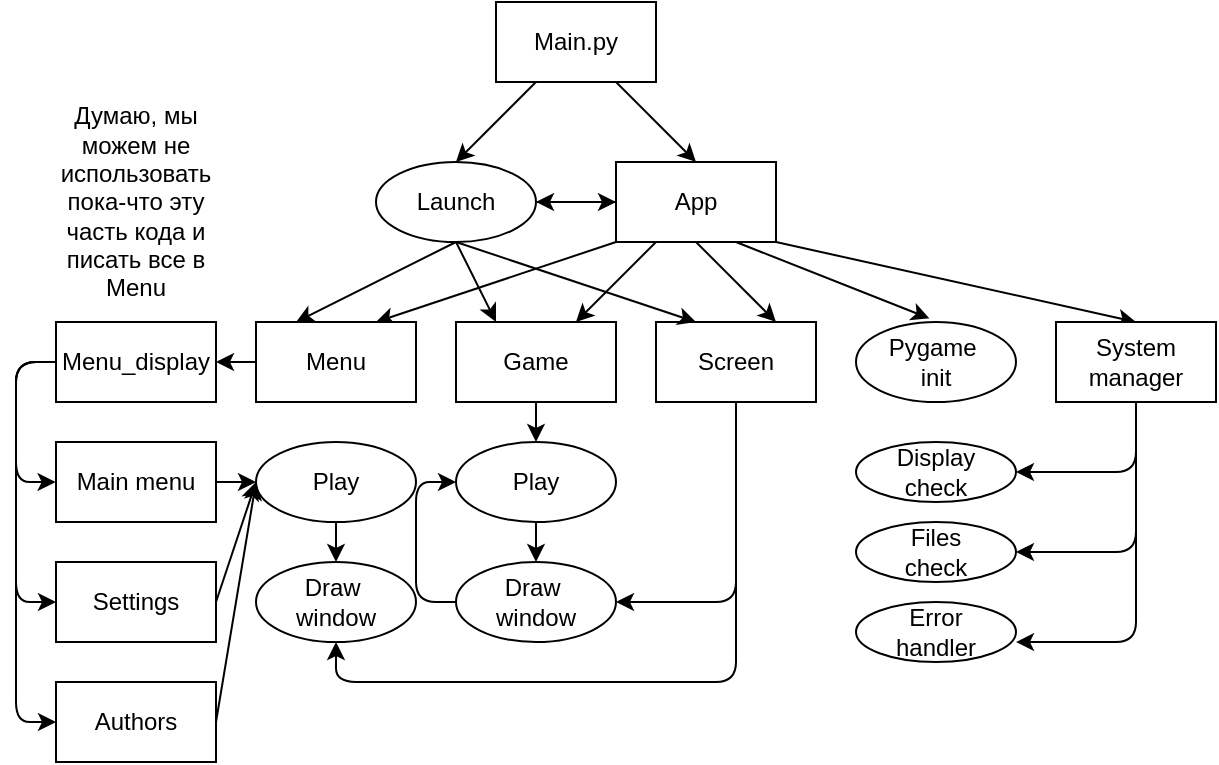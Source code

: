 <mxfile>
    <diagram id="AacS_SN5GWwLze15Iv2z" name="Страница 1">
        <mxGraphModel dx="875" dy="483" grid="1" gridSize="10" guides="1" tooltips="1" connect="1" arrows="1" fold="1" page="1" pageScale="1" pageWidth="827" pageHeight="1169" math="0" shadow="0">
            <root>
                <mxCell id="0"/>
                <mxCell id="1" parent="0"/>
                <mxCell id="19" style="edgeStyle=none;html=1;exitX=0.75;exitY=1;exitDx=0;exitDy=0;entryX=0.5;entryY=0;entryDx=0;entryDy=0;" parent="1" source="15" target="21" edge="1">
                    <mxGeometry relative="1" as="geometry">
                        <mxPoint x="200.143" y="120" as="targetPoint"/>
                    </mxGeometry>
                </mxCell>
                <mxCell id="33" style="edgeStyle=none;html=1;exitX=0.25;exitY=1;exitDx=0;exitDy=0;entryX=0.5;entryY=0;entryDx=0;entryDy=0;" parent="1" source="15" target="32" edge="1">
                    <mxGeometry relative="1" as="geometry">
                        <Array as="points"/>
                    </mxGeometry>
                </mxCell>
                <mxCell id="15" value="Main.py" style="whiteSpace=wrap;html=1;" parent="1" vertex="1">
                    <mxGeometry x="280" y="40" width="80" height="40" as="geometry"/>
                </mxCell>
                <mxCell id="23" value="" style="edgeStyle=none;html=1;exitX=0;exitY=1;exitDx=0;exitDy=0;entryX=0.75;entryY=0;entryDx=0;entryDy=0;" parent="1" source="21" target="22" edge="1">
                    <mxGeometry relative="1" as="geometry"/>
                </mxCell>
                <mxCell id="25" style="edgeStyle=none;html=1;exitX=0.25;exitY=1;exitDx=0;exitDy=0;entryX=0.75;entryY=0;entryDx=0;entryDy=0;" parent="1" source="21" target="26" edge="1">
                    <mxGeometry relative="1" as="geometry">
                        <mxPoint x="280" y="200" as="targetPoint"/>
                        <Array as="points"/>
                    </mxGeometry>
                </mxCell>
                <mxCell id="27" style="edgeStyle=none;html=1;exitX=0.75;exitY=1;exitDx=0;exitDy=0;entryX=0.459;entryY=-0.045;entryDx=0;entryDy=0;entryPerimeter=0;" parent="1" source="21" target="28" edge="1">
                    <mxGeometry relative="1" as="geometry">
                        <mxPoint x="400" y="200" as="targetPoint"/>
                        <Array as="points"/>
                    </mxGeometry>
                </mxCell>
                <mxCell id="30" style="edgeStyle=none;html=1;exitX=0.5;exitY=1;exitDx=0;exitDy=0;entryX=0.75;entryY=0;entryDx=0;entryDy=0;" parent="1" source="21" target="29" edge="1">
                    <mxGeometry relative="1" as="geometry"/>
                </mxCell>
                <mxCell id="36" style="edgeStyle=none;html=1;exitX=1;exitY=1;exitDx=0;exitDy=0;entryX=0.5;entryY=0;entryDx=0;entryDy=0;" parent="1" source="21" target="35" edge="1">
                    <mxGeometry relative="1" as="geometry"/>
                </mxCell>
                <mxCell id="21" value="App" style="whiteSpace=wrap;html=1;" parent="1" vertex="1">
                    <mxGeometry x="340" y="120" width="80" height="40" as="geometry"/>
                </mxCell>
                <mxCell id="61" style="edgeStyle=none;html=1;exitX=0;exitY=0.5;exitDx=0;exitDy=0;entryX=1;entryY=0.5;entryDx=0;entryDy=0;" edge="1" parent="1" source="22" target="58">
                    <mxGeometry relative="1" as="geometry"/>
                </mxCell>
                <mxCell id="22" value="Menu&lt;br&gt;" style="whiteSpace=wrap;html=1;" parent="1" vertex="1">
                    <mxGeometry x="160" y="200" width="80" height="40" as="geometry"/>
                </mxCell>
                <mxCell id="42" style="edgeStyle=none;html=1;exitX=0.5;exitY=1;exitDx=0;exitDy=0;entryX=0.5;entryY=0;entryDx=0;entryDy=0;" parent="1" source="26" target="41" edge="1">
                    <mxGeometry relative="1" as="geometry"/>
                </mxCell>
                <mxCell id="26" value="Game&lt;br&gt;" style="whiteSpace=wrap;html=1;" parent="1" vertex="1">
                    <mxGeometry x="260" y="200" width="80" height="40" as="geometry"/>
                </mxCell>
                <mxCell id="28" value="Pygame&amp;nbsp;&lt;br&gt;init&lt;br&gt;" style="ellipse;whiteSpace=wrap;html=1;" parent="1" vertex="1">
                    <mxGeometry x="460" y="200" width="80" height="40" as="geometry"/>
                </mxCell>
                <mxCell id="45" style="edgeStyle=none;html=1;exitX=0.5;exitY=1;exitDx=0;exitDy=0;entryX=1;entryY=0.5;entryDx=0;entryDy=0;" parent="1" source="29" target="43" edge="1">
                    <mxGeometry relative="1" as="geometry">
                        <Array as="points">
                            <mxPoint x="400" y="340"/>
                        </Array>
                    </mxGeometry>
                </mxCell>
                <mxCell id="49" style="edgeStyle=none;html=1;exitX=0.5;exitY=1;exitDx=0;exitDy=0;entryX=0.5;entryY=1;entryDx=0;entryDy=0;" parent="1" source="29" target="48" edge="1">
                    <mxGeometry relative="1" as="geometry">
                        <Array as="points">
                            <mxPoint x="400" y="380"/>
                            <mxPoint x="200" y="380"/>
                        </Array>
                    </mxGeometry>
                </mxCell>
                <mxCell id="29" value="Screen&lt;br&gt;" style="whiteSpace=wrap;html=1;" parent="1" vertex="1">
                    <mxGeometry x="360" y="200" width="80" height="40" as="geometry"/>
                </mxCell>
                <mxCell id="34" style="html=1;exitX=0;exitY=0.5;exitDx=0;exitDy=0;entryX=1;entryY=0.5;entryDx=0;entryDy=0;" parent="1" source="21" target="32" edge="1">
                    <mxGeometry relative="1" as="geometry">
                        <mxPoint x="320" y="120" as="targetPoint"/>
                    </mxGeometry>
                </mxCell>
                <mxCell id="37" style="edgeStyle=none;html=1;exitX=1;exitY=0.5;exitDx=0;exitDy=0;" parent="1" source="32" edge="1">
                    <mxGeometry relative="1" as="geometry">
                        <mxPoint x="340" y="140" as="targetPoint"/>
                    </mxGeometry>
                </mxCell>
                <mxCell id="38" style="edgeStyle=none;html=1;exitX=0.5;exitY=1;exitDx=0;exitDy=0;entryX=0.25;entryY=0;entryDx=0;entryDy=0;" parent="1" source="32" target="22" edge="1">
                    <mxGeometry relative="1" as="geometry"/>
                </mxCell>
                <mxCell id="39" style="edgeStyle=none;html=1;exitX=0.5;exitY=1;exitDx=0;exitDy=0;entryX=0.25;entryY=0;entryDx=0;entryDy=0;" parent="1" source="32" target="26" edge="1">
                    <mxGeometry relative="1" as="geometry"/>
                </mxCell>
                <mxCell id="40" style="edgeStyle=none;html=1;exitX=0.5;exitY=1;exitDx=0;exitDy=0;entryX=0.25;entryY=0;entryDx=0;entryDy=0;" parent="1" source="32" target="29" edge="1">
                    <mxGeometry relative="1" as="geometry"/>
                </mxCell>
                <mxCell id="32" value="Launch&lt;br&gt;" style="ellipse;whiteSpace=wrap;html=1;" parent="1" vertex="1">
                    <mxGeometry x="220" y="120" width="80" height="40" as="geometry"/>
                </mxCell>
                <mxCell id="53" style="edgeStyle=none;html=1;exitX=0.5;exitY=1;exitDx=0;exitDy=0;entryX=1;entryY=0.5;entryDx=0;entryDy=0;" parent="1" source="35" target="52" edge="1">
                    <mxGeometry relative="1" as="geometry">
                        <Array as="points">
                            <mxPoint x="600" y="275"/>
                        </Array>
                    </mxGeometry>
                </mxCell>
                <mxCell id="55" style="edgeStyle=none;html=1;exitX=0.5;exitY=1;exitDx=0;exitDy=0;entryX=1;entryY=0.5;entryDx=0;entryDy=0;" parent="1" source="35" target="54" edge="1">
                    <mxGeometry relative="1" as="geometry">
                        <Array as="points">
                            <mxPoint x="600" y="315"/>
                        </Array>
                    </mxGeometry>
                </mxCell>
                <mxCell id="57" style="edgeStyle=none;html=1;exitX=0.5;exitY=1;exitDx=0;exitDy=0;entryX=1;entryY=0.667;entryDx=0;entryDy=0;entryPerimeter=0;" parent="1" source="35" target="56" edge="1">
                    <mxGeometry relative="1" as="geometry">
                        <Array as="points">
                            <mxPoint x="600" y="360"/>
                        </Array>
                    </mxGeometry>
                </mxCell>
                <mxCell id="35" value="System manager" style="whiteSpace=wrap;html=1;" parent="1" vertex="1">
                    <mxGeometry x="560" y="200" width="80" height="40" as="geometry"/>
                </mxCell>
                <mxCell id="44" style="edgeStyle=none;html=1;exitX=0.5;exitY=1;exitDx=0;exitDy=0;entryX=0.5;entryY=0;entryDx=0;entryDy=0;" parent="1" source="41" target="43" edge="1">
                    <mxGeometry relative="1" as="geometry"/>
                </mxCell>
                <mxCell id="41" value="Play&lt;br&gt;" style="ellipse;whiteSpace=wrap;html=1;" parent="1" vertex="1">
                    <mxGeometry x="260" y="260" width="80" height="40" as="geometry"/>
                </mxCell>
                <mxCell id="46" style="edgeStyle=none;html=1;exitX=0;exitY=0.5;exitDx=0;exitDy=0;entryX=0;entryY=0.5;entryDx=0;entryDy=0;" parent="1" source="43" target="41" edge="1">
                    <mxGeometry relative="1" as="geometry">
                        <Array as="points">
                            <mxPoint x="240" y="340"/>
                            <mxPoint x="240" y="280"/>
                        </Array>
                    </mxGeometry>
                </mxCell>
                <mxCell id="43" value="Draw&amp;nbsp;&lt;br&gt;window&lt;br&gt;" style="ellipse;whiteSpace=wrap;html=1;" parent="1" vertex="1">
                    <mxGeometry x="260" y="320" width="80" height="40" as="geometry"/>
                </mxCell>
                <mxCell id="74" style="edgeStyle=none;html=1;exitX=0.5;exitY=1;exitDx=0;exitDy=0;entryX=0.5;entryY=0;entryDx=0;entryDy=0;" edge="1" parent="1" source="47" target="48">
                    <mxGeometry relative="1" as="geometry"/>
                </mxCell>
                <mxCell id="47" value="Play&lt;br&gt;" style="ellipse;whiteSpace=wrap;html=1;" parent="1" vertex="1">
                    <mxGeometry x="160" y="260" width="80" height="40" as="geometry"/>
                </mxCell>
                <mxCell id="48" value="Draw&amp;nbsp;&lt;br&gt;window&lt;br&gt;" style="ellipse;whiteSpace=wrap;html=1;" parent="1" vertex="1">
                    <mxGeometry x="160" y="320" width="80" height="40" as="geometry"/>
                </mxCell>
                <mxCell id="52" value="Display&lt;br&gt;check&lt;br&gt;" style="ellipse;whiteSpace=wrap;html=1;" parent="1" vertex="1">
                    <mxGeometry x="460" y="260" width="80" height="30" as="geometry"/>
                </mxCell>
                <mxCell id="54" value="Files&lt;br&gt;check" style="ellipse;whiteSpace=wrap;html=1;" parent="1" vertex="1">
                    <mxGeometry x="460" y="300" width="80" height="30" as="geometry"/>
                </mxCell>
                <mxCell id="56" value="Error&lt;br&gt;handler&lt;br&gt;" style="ellipse;whiteSpace=wrap;html=1;" parent="1" vertex="1">
                    <mxGeometry x="460" y="340" width="80" height="30" as="geometry"/>
                </mxCell>
                <mxCell id="70" style="edgeStyle=none;html=1;exitX=0;exitY=0.5;exitDx=0;exitDy=0;" edge="1" parent="1" source="58">
                    <mxGeometry relative="1" as="geometry">
                        <mxPoint x="59.81" y="280" as="targetPoint"/>
                        <Array as="points">
                            <mxPoint x="40" y="220"/>
                            <mxPoint x="40" y="280"/>
                        </Array>
                    </mxGeometry>
                </mxCell>
                <mxCell id="71" style="edgeStyle=none;html=1;exitX=0;exitY=0.5;exitDx=0;exitDy=0;entryX=0;entryY=0.5;entryDx=0;entryDy=0;" edge="1" parent="1" source="58" target="65">
                    <mxGeometry relative="1" as="geometry">
                        <Array as="points">
                            <mxPoint x="40" y="220"/>
                            <mxPoint x="40" y="340"/>
                        </Array>
                    </mxGeometry>
                </mxCell>
                <mxCell id="72" style="edgeStyle=none;html=1;exitX=0;exitY=0.5;exitDx=0;exitDy=0;entryX=0;entryY=0.5;entryDx=0;entryDy=0;" edge="1" parent="1" source="58" target="66">
                    <mxGeometry relative="1" as="geometry">
                        <Array as="points">
                            <mxPoint x="40" y="220"/>
                            <mxPoint x="40" y="400"/>
                        </Array>
                    </mxGeometry>
                </mxCell>
                <mxCell id="58" value="Menu_display&lt;br&gt;" style="whiteSpace=wrap;html=1;" vertex="1" parent="1">
                    <mxGeometry x="60" y="200" width="80" height="40" as="geometry"/>
                </mxCell>
                <mxCell id="73" style="edgeStyle=none;html=1;exitX=1;exitY=0.5;exitDx=0;exitDy=0;entryX=0;entryY=0.5;entryDx=0;entryDy=0;" edge="1" parent="1" source="64" target="47">
                    <mxGeometry relative="1" as="geometry"/>
                </mxCell>
                <mxCell id="64" value="Main menu&lt;br&gt;" style="whiteSpace=wrap;html=1;" vertex="1" parent="1">
                    <mxGeometry x="60" y="260" width="80" height="40" as="geometry"/>
                </mxCell>
                <mxCell id="75" style="edgeStyle=none;html=1;exitX=1;exitY=0.5;exitDx=0;exitDy=0;" edge="1" parent="1" source="65">
                    <mxGeometry relative="1" as="geometry">
                        <mxPoint x="160" y="280" as="targetPoint"/>
                    </mxGeometry>
                </mxCell>
                <mxCell id="65" value="Settings" style="whiteSpace=wrap;html=1;" vertex="1" parent="1">
                    <mxGeometry x="60" y="320" width="80" height="40" as="geometry"/>
                </mxCell>
                <mxCell id="76" style="edgeStyle=none;html=1;exitX=1;exitY=0.5;exitDx=0;exitDy=0;entryX=0;entryY=0.5;entryDx=0;entryDy=0;" edge="1" parent="1" source="66" target="47">
                    <mxGeometry relative="1" as="geometry"/>
                </mxCell>
                <mxCell id="66" value="Authors&lt;br&gt;" style="whiteSpace=wrap;html=1;" vertex="1" parent="1">
                    <mxGeometry x="60" y="380" width="80" height="40" as="geometry"/>
                </mxCell>
                <mxCell id="77" value="Думаю, мы можем не использовать пока-что эту часть кода и писать все в Menu" style="text;strokeColor=none;align=center;fillColor=none;html=1;verticalAlign=middle;whiteSpace=wrap;rounded=0;" vertex="1" parent="1">
                    <mxGeometry x="60" y="80" width="80" height="120" as="geometry"/>
                </mxCell>
            </root>
        </mxGraphModel>
    </diagram>
</mxfile>